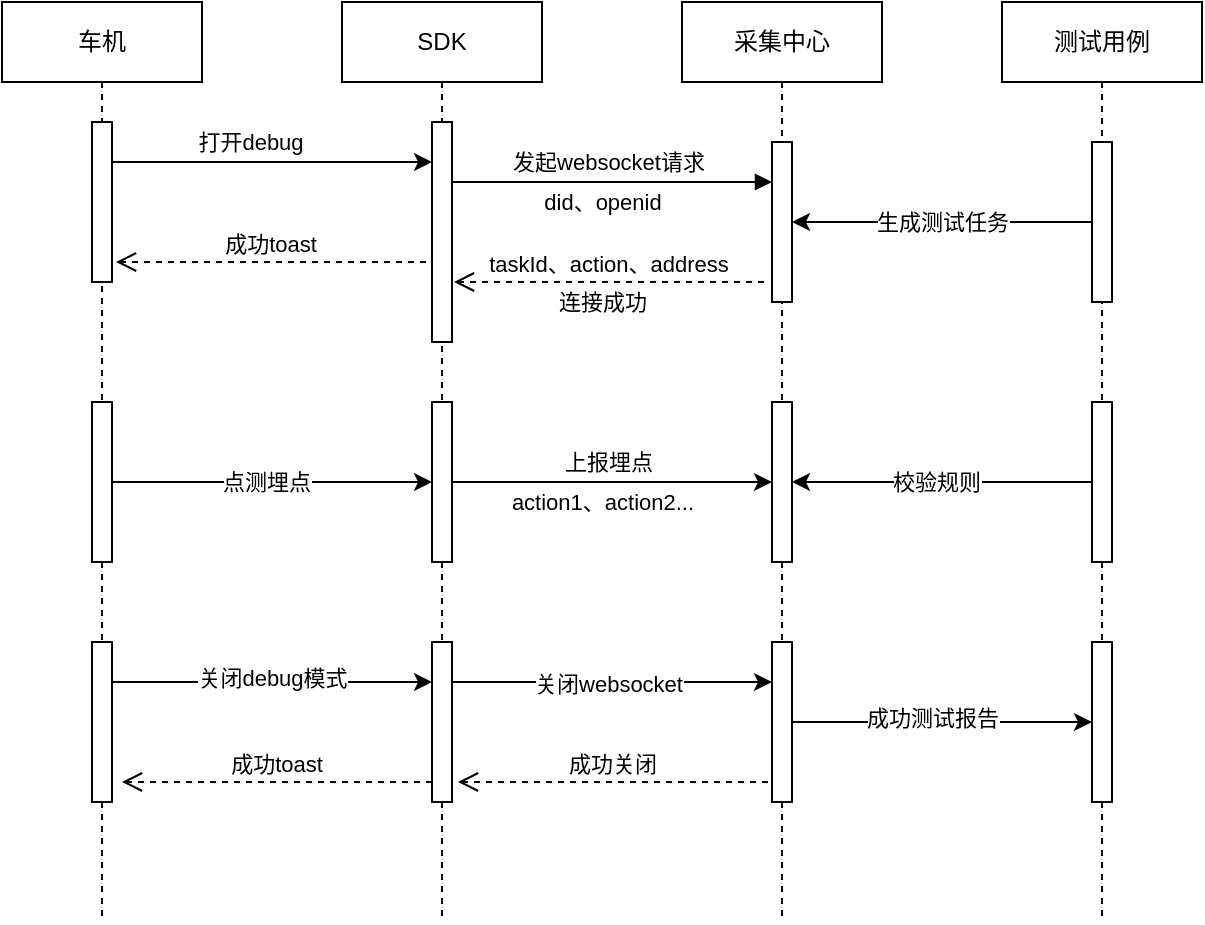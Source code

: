 <mxfile version="27.0.9">
  <diagram name="第 1 页" id="wliOaFAasyCwf9pPo3zs">
    <mxGraphModel dx="2018" dy="1112" grid="1" gridSize="10" guides="1" tooltips="1" connect="1" arrows="1" fold="1" page="1" pageScale="1" pageWidth="827" pageHeight="1169" math="0" shadow="0">
      <root>
        <mxCell id="0" />
        <mxCell id="1" parent="0" />
        <mxCell id="FTT4mtNPkDs6H_iCTcEx-1" value="SDK" style="shape=umlLifeline;perimeter=lifelinePerimeter;whiteSpace=wrap;html=1;container=1;dropTarget=0;collapsible=0;recursiveResize=0;outlineConnect=0;portConstraint=eastwest;newEdgeStyle={&quot;curved&quot;:0,&quot;rounded&quot;:0};" parent="1" vertex="1">
          <mxGeometry x="320" y="210" width="100" height="460" as="geometry" />
        </mxCell>
        <mxCell id="FTT4mtNPkDs6H_iCTcEx-6" value="" style="html=1;points=[[0,0,0,0,5],[0,1,0,0,-5],[1,0,0,0,5],[1,1,0,0,-5]];perimeter=orthogonalPerimeter;outlineConnect=0;targetShapes=umlLifeline;portConstraint=eastwest;newEdgeStyle={&quot;curved&quot;:0,&quot;rounded&quot;:0};" parent="FTT4mtNPkDs6H_iCTcEx-1" vertex="1">
          <mxGeometry x="45" y="60" width="10" height="110" as="geometry" />
        </mxCell>
        <mxCell id="FTT4mtNPkDs6H_iCTcEx-23" value="" style="html=1;points=[[0,0,0,0,5],[0,1,0,0,-5],[1,0,0,0,5],[1,1,0,0,-5]];perimeter=orthogonalPerimeter;outlineConnect=0;targetShapes=umlLifeline;portConstraint=eastwest;newEdgeStyle={&quot;curved&quot;:0,&quot;rounded&quot;:0};" parent="FTT4mtNPkDs6H_iCTcEx-1" vertex="1">
          <mxGeometry x="45" y="200" width="10" height="80" as="geometry" />
        </mxCell>
        <mxCell id="FTT4mtNPkDs6H_iCTcEx-38" value="" style="html=1;points=[[0,0,0,0,5],[0,1,0,0,-5],[1,0,0,0,5],[1,1,0,0,-5]];perimeter=orthogonalPerimeter;outlineConnect=0;targetShapes=umlLifeline;portConstraint=eastwest;newEdgeStyle={&quot;curved&quot;:0,&quot;rounded&quot;:0};" parent="FTT4mtNPkDs6H_iCTcEx-1" vertex="1">
          <mxGeometry x="45" y="320" width="10" height="80" as="geometry" />
        </mxCell>
        <mxCell id="FTT4mtNPkDs6H_iCTcEx-2" value="采集中心" style="shape=umlLifeline;perimeter=lifelinePerimeter;whiteSpace=wrap;html=1;container=1;dropTarget=0;collapsible=0;recursiveResize=0;outlineConnect=0;portConstraint=eastwest;newEdgeStyle={&quot;curved&quot;:0,&quot;rounded&quot;:0};" parent="1" vertex="1">
          <mxGeometry x="490" y="210" width="100" height="460" as="geometry" />
        </mxCell>
        <mxCell id="FTT4mtNPkDs6H_iCTcEx-3" value="" style="html=1;points=[[0,0,0,0,5],[0,1,0,0,-5],[1,0,0,0,5],[1,1,0,0,-5]];perimeter=orthogonalPerimeter;outlineConnect=0;targetShapes=umlLifeline;portConstraint=eastwest;newEdgeStyle={&quot;curved&quot;:0,&quot;rounded&quot;:0};" parent="FTT4mtNPkDs6H_iCTcEx-2" vertex="1">
          <mxGeometry x="45" y="70" width="10" height="80" as="geometry" />
        </mxCell>
        <mxCell id="FTT4mtNPkDs6H_iCTcEx-28" value="" style="html=1;points=[[0,0,0,0,5],[0,1,0,0,-5],[1,0,0,0,5],[1,1,0,0,-5]];perimeter=orthogonalPerimeter;outlineConnect=0;targetShapes=umlLifeline;portConstraint=eastwest;newEdgeStyle={&quot;curved&quot;:0,&quot;rounded&quot;:0};" parent="FTT4mtNPkDs6H_iCTcEx-2" vertex="1">
          <mxGeometry x="45" y="200" width="10" height="80" as="geometry" />
        </mxCell>
        <mxCell id="FTT4mtNPkDs6H_iCTcEx-39" value="" style="html=1;points=[[0,0,0,0,5],[0,1,0,0,-5],[1,0,0,0,5],[1,1,0,0,-5]];perimeter=orthogonalPerimeter;outlineConnect=0;targetShapes=umlLifeline;portConstraint=eastwest;newEdgeStyle={&quot;curved&quot;:0,&quot;rounded&quot;:0};" parent="FTT4mtNPkDs6H_iCTcEx-2" vertex="1">
          <mxGeometry x="45" y="320" width="10" height="80" as="geometry" />
        </mxCell>
        <mxCell id="FTT4mtNPkDs6H_iCTcEx-4" value="" style="html=1;verticalAlign=bottom;endArrow=block;curved=0;rounded=0;entryX=0;entryY=0;entryDx=0;entryDy=5;" parent="1" edge="1">
          <mxGeometry relative="1" as="geometry">
            <mxPoint x="375" y="300" as="sourcePoint" />
            <mxPoint x="535" y="300" as="targetPoint" />
          </mxGeometry>
        </mxCell>
        <mxCell id="FTT4mtNPkDs6H_iCTcEx-13" value="did、openid" style="edgeLabel;html=1;align=center;verticalAlign=middle;resizable=0;points=[];" parent="FTT4mtNPkDs6H_iCTcEx-4" vertex="1" connectable="0">
          <mxGeometry x="-0.025" relative="1" as="geometry">
            <mxPoint x="-3" y="10" as="offset" />
          </mxGeometry>
        </mxCell>
        <mxCell id="FTT4mtNPkDs6H_iCTcEx-42" value="发起websocket请求" style="edgeLabel;html=1;align=center;verticalAlign=middle;resizable=0;points=[];" parent="FTT4mtNPkDs6H_iCTcEx-4" vertex="1" connectable="0">
          <mxGeometry x="-0.025" y="4" relative="1" as="geometry">
            <mxPoint y="-6" as="offset" />
          </mxGeometry>
        </mxCell>
        <mxCell id="FTT4mtNPkDs6H_iCTcEx-8" value="车机" style="shape=umlLifeline;perimeter=lifelinePerimeter;whiteSpace=wrap;html=1;container=1;dropTarget=0;collapsible=0;recursiveResize=0;outlineConnect=0;portConstraint=eastwest;newEdgeStyle={&quot;curved&quot;:0,&quot;rounded&quot;:0};" parent="1" vertex="1">
          <mxGeometry x="150" y="210" width="100" height="460" as="geometry" />
        </mxCell>
        <mxCell id="FTT4mtNPkDs6H_iCTcEx-9" value="" style="html=1;points=[[0,0,0,0,5],[0,1,0,0,-5],[1,0,0,0,5],[1,1,0,0,-5]];perimeter=orthogonalPerimeter;outlineConnect=0;targetShapes=umlLifeline;portConstraint=eastwest;newEdgeStyle={&quot;curved&quot;:0,&quot;rounded&quot;:0};" parent="FTT4mtNPkDs6H_iCTcEx-8" vertex="1">
          <mxGeometry x="45" y="60" width="10" height="80" as="geometry" />
        </mxCell>
        <mxCell id="FTT4mtNPkDs6H_iCTcEx-22" value="" style="html=1;points=[[0,0,0,0,5],[0,1,0,0,-5],[1,0,0,0,5],[1,1,0,0,-5]];perimeter=orthogonalPerimeter;outlineConnect=0;targetShapes=umlLifeline;portConstraint=eastwest;newEdgeStyle={&quot;curved&quot;:0,&quot;rounded&quot;:0};" parent="FTT4mtNPkDs6H_iCTcEx-8" vertex="1">
          <mxGeometry x="45" y="200" width="10" height="80" as="geometry" />
        </mxCell>
        <mxCell id="FTT4mtNPkDs6H_iCTcEx-46" value="" style="html=1;points=[[0,0,0,0,5],[0,1,0,0,-5],[1,0,0,0,5],[1,1,0,0,-5]];perimeter=orthogonalPerimeter;outlineConnect=0;targetShapes=umlLifeline;portConstraint=eastwest;newEdgeStyle={&quot;curved&quot;:0,&quot;rounded&quot;:0};" parent="FTT4mtNPkDs6H_iCTcEx-8" vertex="1">
          <mxGeometry x="45" y="320" width="10" height="80" as="geometry" />
        </mxCell>
        <mxCell id="FTT4mtNPkDs6H_iCTcEx-10" style="edgeStyle=orthogonalEdgeStyle;rounded=0;orthogonalLoop=1;jettySize=auto;html=1;curved=0;" parent="1" edge="1">
          <mxGeometry relative="1" as="geometry">
            <mxPoint x="205" y="290" as="sourcePoint" />
            <mxPoint x="365" y="290" as="targetPoint" />
            <Array as="points">
              <mxPoint x="330" y="290" />
              <mxPoint x="330" y="290" />
            </Array>
          </mxGeometry>
        </mxCell>
        <mxCell id="FTT4mtNPkDs6H_iCTcEx-11" value="打开debug" style="edgeLabel;html=1;align=center;verticalAlign=middle;resizable=0;points=[];" parent="FTT4mtNPkDs6H_iCTcEx-10" vertex="1" connectable="0">
          <mxGeometry x="-0.138" y="3" relative="1" as="geometry">
            <mxPoint y="-7" as="offset" />
          </mxGeometry>
        </mxCell>
        <mxCell id="FTT4mtNPkDs6H_iCTcEx-5" value="taskId、action、address" style="html=1;verticalAlign=bottom;endArrow=open;dashed=1;endSize=8;curved=0;rounded=0;exitX=0;exitY=1;exitDx=0;exitDy=-5;" parent="1" edge="1">
          <mxGeometry x="0.006" relative="1" as="geometry">
            <mxPoint x="376" y="350" as="targetPoint" />
            <mxPoint x="531" y="350" as="sourcePoint" />
            <mxPoint as="offset" />
          </mxGeometry>
        </mxCell>
        <mxCell id="FTT4mtNPkDs6H_iCTcEx-43" value="连接成功" style="edgeLabel;html=1;align=center;verticalAlign=middle;resizable=0;points=[];" parent="FTT4mtNPkDs6H_iCTcEx-5" vertex="1" connectable="0">
          <mxGeometry x="-0.006" relative="1" as="geometry">
            <mxPoint x="-4" y="10" as="offset" />
          </mxGeometry>
        </mxCell>
        <mxCell id="FTT4mtNPkDs6H_iCTcEx-14" value="测试用例" style="shape=umlLifeline;perimeter=lifelinePerimeter;whiteSpace=wrap;html=1;container=1;dropTarget=0;collapsible=0;recursiveResize=0;outlineConnect=0;portConstraint=eastwest;newEdgeStyle={&quot;curved&quot;:0,&quot;rounded&quot;:0};" parent="1" vertex="1">
          <mxGeometry x="650" y="210" width="100" height="460" as="geometry" />
        </mxCell>
        <mxCell id="FTT4mtNPkDs6H_iCTcEx-15" value="" style="html=1;points=[[0,0,0,0,5],[0,1,0,0,-5],[1,0,0,0,5],[1,1,0,0,-5]];perimeter=orthogonalPerimeter;outlineConnect=0;targetShapes=umlLifeline;portConstraint=eastwest;newEdgeStyle={&quot;curved&quot;:0,&quot;rounded&quot;:0};" parent="FTT4mtNPkDs6H_iCTcEx-14" vertex="1">
          <mxGeometry x="45" y="70" width="10" height="80" as="geometry" />
        </mxCell>
        <mxCell id="FTT4mtNPkDs6H_iCTcEx-32" value="" style="html=1;points=[[0,0,0,0,5],[0,1,0,0,-5],[1,0,0,0,5],[1,1,0,0,-5]];perimeter=orthogonalPerimeter;outlineConnect=0;targetShapes=umlLifeline;portConstraint=eastwest;newEdgeStyle={&quot;curved&quot;:0,&quot;rounded&quot;:0};" parent="FTT4mtNPkDs6H_iCTcEx-14" vertex="1">
          <mxGeometry x="45" y="200" width="10" height="80" as="geometry" />
        </mxCell>
        <mxCell id="FTT4mtNPkDs6H_iCTcEx-45" value="" style="html=1;points=[[0,0,0,0,5],[0,1,0,0,-5],[1,0,0,0,5],[1,1,0,0,-5]];perimeter=orthogonalPerimeter;outlineConnect=0;targetShapes=umlLifeline;portConstraint=eastwest;newEdgeStyle={&quot;curved&quot;:0,&quot;rounded&quot;:0};" parent="FTT4mtNPkDs6H_iCTcEx-14" vertex="1">
          <mxGeometry x="45" y="320" width="10" height="80" as="geometry" />
        </mxCell>
        <mxCell id="FTT4mtNPkDs6H_iCTcEx-19" value="成功toast" style="html=1;verticalAlign=bottom;endArrow=open;dashed=1;endSize=8;curved=0;rounded=0;exitX=0;exitY=1;exitDx=0;exitDy=-5;" parent="1" edge="1">
          <mxGeometry x="0.006" relative="1" as="geometry">
            <mxPoint x="207" y="340" as="targetPoint" />
            <mxPoint x="362" y="340" as="sourcePoint" />
            <mxPoint as="offset" />
          </mxGeometry>
        </mxCell>
        <mxCell id="FTT4mtNPkDs6H_iCTcEx-20" style="edgeStyle=orthogonalEdgeStyle;rounded=0;orthogonalLoop=1;jettySize=auto;html=1;curved=0;" parent="1" source="FTT4mtNPkDs6H_iCTcEx-15" target="FTT4mtNPkDs6H_iCTcEx-3" edge="1">
          <mxGeometry relative="1" as="geometry" />
        </mxCell>
        <mxCell id="FTT4mtNPkDs6H_iCTcEx-21" value="生成测试任务" style="edgeLabel;html=1;align=center;verticalAlign=middle;resizable=0;points=[];" parent="FTT4mtNPkDs6H_iCTcEx-20" vertex="1" connectable="0">
          <mxGeometry x="-0.107" relative="1" as="geometry">
            <mxPoint x="-8" as="offset" />
          </mxGeometry>
        </mxCell>
        <mxCell id="FTT4mtNPkDs6H_iCTcEx-24" style="edgeStyle=orthogonalEdgeStyle;rounded=0;orthogonalLoop=1;jettySize=auto;html=1;curved=0;" parent="1" source="FTT4mtNPkDs6H_iCTcEx-22" target="FTT4mtNPkDs6H_iCTcEx-23" edge="1">
          <mxGeometry relative="1" as="geometry">
            <Array as="points">
              <mxPoint x="290" y="450" />
              <mxPoint x="290" y="450" />
            </Array>
          </mxGeometry>
        </mxCell>
        <mxCell id="FTT4mtNPkDs6H_iCTcEx-27" value="点测埋点" style="edgeLabel;html=1;align=center;verticalAlign=middle;resizable=0;points=[];" parent="FTT4mtNPkDs6H_iCTcEx-24" vertex="1" connectable="0">
          <mxGeometry x="-0.037" relative="1" as="geometry">
            <mxPoint as="offset" />
          </mxGeometry>
        </mxCell>
        <mxCell id="FTT4mtNPkDs6H_iCTcEx-29" style="edgeStyle=orthogonalEdgeStyle;rounded=0;orthogonalLoop=1;jettySize=auto;html=1;curved=0;" parent="1" source="FTT4mtNPkDs6H_iCTcEx-23" target="FTT4mtNPkDs6H_iCTcEx-28" edge="1">
          <mxGeometry relative="1" as="geometry" />
        </mxCell>
        <mxCell id="FTT4mtNPkDs6H_iCTcEx-31" value="上报埋点" style="edgeLabel;html=1;align=center;verticalAlign=middle;resizable=0;points=[];" parent="FTT4mtNPkDs6H_iCTcEx-29" vertex="1" connectable="0">
          <mxGeometry x="-0.025" relative="1" as="geometry">
            <mxPoint y="-10" as="offset" />
          </mxGeometry>
        </mxCell>
        <mxCell id="FTT4mtNPkDs6H_iCTcEx-44" value="action1、action2..." style="edgeLabel;html=1;align=center;verticalAlign=middle;resizable=0;points=[];" parent="FTT4mtNPkDs6H_iCTcEx-29" vertex="1" connectable="0">
          <mxGeometry x="-0.062" y="-2" relative="1" as="geometry">
            <mxPoint y="8" as="offset" />
          </mxGeometry>
        </mxCell>
        <mxCell id="FTT4mtNPkDs6H_iCTcEx-33" style="edgeStyle=orthogonalEdgeStyle;rounded=0;orthogonalLoop=1;jettySize=auto;html=1;curved=0;" parent="1" source="FTT4mtNPkDs6H_iCTcEx-32" target="FTT4mtNPkDs6H_iCTcEx-28" edge="1">
          <mxGeometry relative="1" as="geometry">
            <Array as="points">
              <mxPoint x="620" y="450" />
              <mxPoint x="620" y="450" />
            </Array>
          </mxGeometry>
        </mxCell>
        <mxCell id="FTT4mtNPkDs6H_iCTcEx-35" value="校验规则" style="edgeLabel;html=1;align=center;verticalAlign=middle;resizable=0;points=[];" parent="FTT4mtNPkDs6H_iCTcEx-33" vertex="1" connectable="0">
          <mxGeometry x="0.04" relative="1" as="geometry">
            <mxPoint as="offset" />
          </mxGeometry>
        </mxCell>
        <mxCell id="FTT4mtNPkDs6H_iCTcEx-40" style="edgeStyle=orthogonalEdgeStyle;rounded=0;orthogonalLoop=1;jettySize=auto;html=1;curved=0;" parent="1" source="FTT4mtNPkDs6H_iCTcEx-38" target="FTT4mtNPkDs6H_iCTcEx-39" edge="1">
          <mxGeometry relative="1" as="geometry">
            <Array as="points">
              <mxPoint x="510" y="550" />
              <mxPoint x="510" y="550" />
            </Array>
          </mxGeometry>
        </mxCell>
        <mxCell id="FTT4mtNPkDs6H_iCTcEx-41" value="关闭websocket" style="edgeLabel;html=1;align=center;verticalAlign=middle;resizable=0;points=[];" parent="FTT4mtNPkDs6H_iCTcEx-40" vertex="1" connectable="0">
          <mxGeometry x="-0.025" y="-1" relative="1" as="geometry">
            <mxPoint as="offset" />
          </mxGeometry>
        </mxCell>
        <mxCell id="FTT4mtNPkDs6H_iCTcEx-47" style="edgeStyle=orthogonalEdgeStyle;rounded=0;orthogonalLoop=1;jettySize=auto;html=1;curved=0;" parent="1" source="FTT4mtNPkDs6H_iCTcEx-46" target="FTT4mtNPkDs6H_iCTcEx-38" edge="1">
          <mxGeometry relative="1" as="geometry">
            <Array as="points">
              <mxPoint x="280" y="550" />
              <mxPoint x="280" y="550" />
            </Array>
          </mxGeometry>
        </mxCell>
        <mxCell id="FTT4mtNPkDs6H_iCTcEx-48" value="关闭debug模式" style="edgeLabel;html=1;align=center;verticalAlign=middle;resizable=0;points=[];" parent="FTT4mtNPkDs6H_iCTcEx-47" vertex="1" connectable="0">
          <mxGeometry y="2" relative="1" as="geometry">
            <mxPoint as="offset" />
          </mxGeometry>
        </mxCell>
        <mxCell id="FTT4mtNPkDs6H_iCTcEx-49" value="成功toast" style="html=1;verticalAlign=bottom;endArrow=open;dashed=1;endSize=8;curved=0;rounded=0;exitX=0;exitY=1;exitDx=0;exitDy=-5;" parent="1" edge="1">
          <mxGeometry x="0.006" relative="1" as="geometry">
            <mxPoint x="210" y="600" as="targetPoint" />
            <mxPoint x="365" y="600" as="sourcePoint" />
            <mxPoint as="offset" />
          </mxGeometry>
        </mxCell>
        <mxCell id="FTT4mtNPkDs6H_iCTcEx-50" value="成功关闭" style="html=1;verticalAlign=bottom;endArrow=open;dashed=1;endSize=8;curved=0;rounded=0;exitX=0;exitY=1;exitDx=0;exitDy=-5;" parent="1" edge="1">
          <mxGeometry x="0.006" relative="1" as="geometry">
            <mxPoint x="378" y="600" as="targetPoint" />
            <mxPoint x="533" y="600" as="sourcePoint" />
            <mxPoint as="offset" />
          </mxGeometry>
        </mxCell>
        <mxCell id="FTT4mtNPkDs6H_iCTcEx-51" style="edgeStyle=orthogonalEdgeStyle;rounded=0;orthogonalLoop=1;jettySize=auto;html=1;curved=0;" parent="1" source="FTT4mtNPkDs6H_iCTcEx-39" target="FTT4mtNPkDs6H_iCTcEx-45" edge="1">
          <mxGeometry relative="1" as="geometry">
            <Array as="points">
              <mxPoint x="620" y="570" />
              <mxPoint x="620" y="570" />
            </Array>
          </mxGeometry>
        </mxCell>
        <mxCell id="FTT4mtNPkDs6H_iCTcEx-52" value="成功测试报告" style="edgeLabel;html=1;align=center;verticalAlign=middle;resizable=0;points=[];" parent="FTT4mtNPkDs6H_iCTcEx-51" vertex="1" connectable="0">
          <mxGeometry x="-0.067" y="2" relative="1" as="geometry">
            <mxPoint as="offset" />
          </mxGeometry>
        </mxCell>
      </root>
    </mxGraphModel>
  </diagram>
</mxfile>
